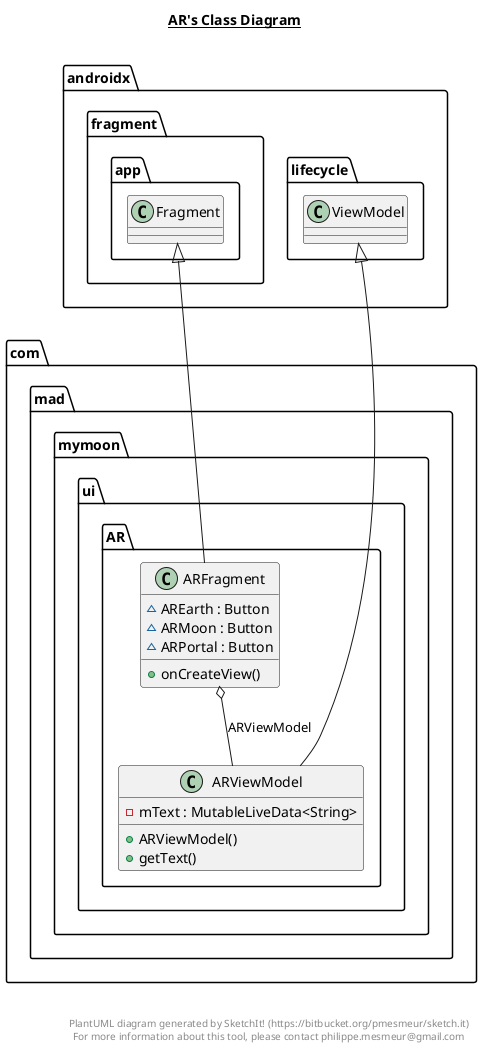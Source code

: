 @startuml

title __AR's Class Diagram__\n

  namespace com.mad.mymoon {
    namespace ui.AR {
      class com.mad.mymoon.ui.AR.ARFragment {
          ~ AREarth : Button
          ~ ARMoon : Button
          ~ ARPortal : Button
          + onCreateView()
      }
    }
  }
  

  namespace com.mad.mymoon {
    namespace ui.AR {
      class com.mad.mymoon.ui.AR.ARViewModel {
          - mText : MutableLiveData<String>
          + ARViewModel()
          + getText()
      }
    }
  }
  

  com.mad.mymoon.ui.AR.ARFragment -up-|> androidx.fragment.app.Fragment
  com.mad.mymoon.ui.AR.ARFragment o-- com.mad.mymoon.ui.AR.ARViewModel : ARViewModel
  com.mad.mymoon.ui.AR.ARViewModel -up-|> androidx.lifecycle.ViewModel


right footer


PlantUML diagram generated by SketchIt! (https://bitbucket.org/pmesmeur/sketch.it)
For more information about this tool, please contact philippe.mesmeur@gmail.com
endfooter

@enduml
